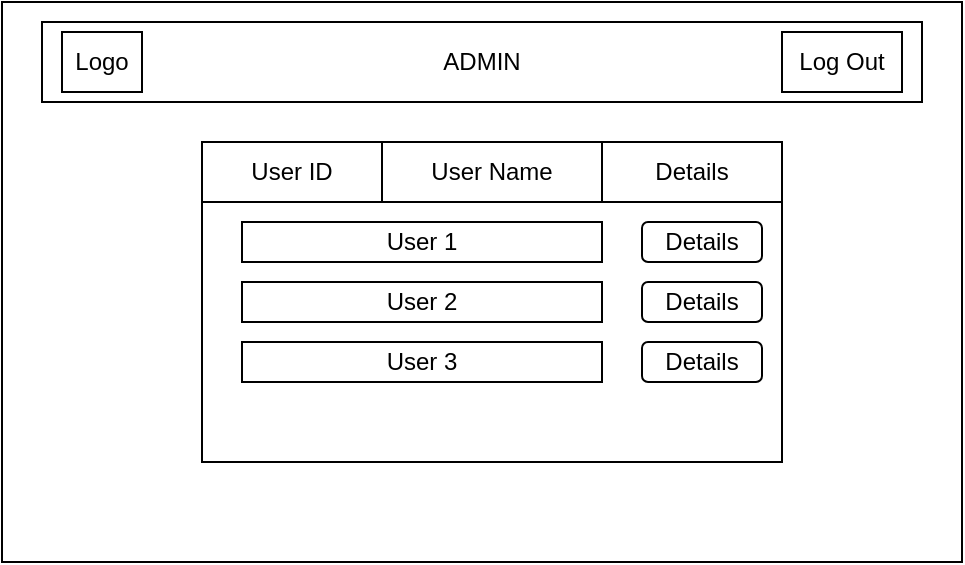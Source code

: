 <mxfile version="13.1.3">
    <diagram id="6hGFLwfOUW9BJ-s0fimq" name="Page-1">
        <mxGraphModel dx="544" dy="307" grid="1" gridSize="10" guides="1" tooltips="1" connect="1" arrows="1" fold="1" page="1" pageScale="1" pageWidth="827" pageHeight="1169" math="0" shadow="0">
            <root>
                <mxCell id="0"/>
                <mxCell id="1" parent="0"/>
                <mxCell id="2" value="" style="rounded=0;whiteSpace=wrap;html=1;" vertex="1" parent="1">
                    <mxGeometry x="40" width="480" height="280" as="geometry"/>
                </mxCell>
                <mxCell id="3" value="ADMIN" style="rounded=0;whiteSpace=wrap;html=1;" vertex="1" parent="1">
                    <mxGeometry x="60" y="10" width="440" height="40" as="geometry"/>
                </mxCell>
                <mxCell id="4" value="Logo" style="rounded=0;whiteSpace=wrap;html=1;" vertex="1" parent="1">
                    <mxGeometry x="70" y="15" width="40" height="30" as="geometry"/>
                </mxCell>
                <mxCell id="5" value="Log Out" style="rounded=0;whiteSpace=wrap;html=1;" vertex="1" parent="1">
                    <mxGeometry x="430" y="15" width="60" height="30" as="geometry"/>
                </mxCell>
                <mxCell id="6" value="" style="rounded=0;whiteSpace=wrap;html=1;fontStyle=1" vertex="1" parent="1">
                    <mxGeometry x="140" y="70" width="290" height="160" as="geometry"/>
                </mxCell>
                <mxCell id="7" value="" style="rounded=0;whiteSpace=wrap;html=1;" vertex="1" parent="1">
                    <mxGeometry x="140" y="70" width="290" height="30" as="geometry"/>
                </mxCell>
                <mxCell id="8" value="User ID" style="rounded=0;whiteSpace=wrap;html=1;" vertex="1" parent="1">
                    <mxGeometry x="140" y="70" width="90" height="30" as="geometry"/>
                </mxCell>
                <mxCell id="9" value="User Name" style="rounded=0;whiteSpace=wrap;html=1;" vertex="1" parent="1">
                    <mxGeometry x="230" y="70" width="110" height="30" as="geometry"/>
                </mxCell>
                <mxCell id="10" value="Details" style="rounded=0;whiteSpace=wrap;html=1;" vertex="1" parent="1">
                    <mxGeometry x="340" y="70" width="90" height="30" as="geometry"/>
                </mxCell>
                <mxCell id="12" value="Details" style="rounded=1;whiteSpace=wrap;html=1;" vertex="1" parent="1">
                    <mxGeometry x="360" y="110" width="60" height="20" as="geometry"/>
                </mxCell>
                <mxCell id="13" value="Details" style="rounded=1;whiteSpace=wrap;html=1;" vertex="1" parent="1">
                    <mxGeometry x="360" y="140" width="60" height="20" as="geometry"/>
                </mxCell>
                <mxCell id="14" value="Details" style="rounded=1;whiteSpace=wrap;html=1;" vertex="1" parent="1">
                    <mxGeometry x="360" y="170" width="60" height="20" as="geometry"/>
                </mxCell>
                <mxCell id="15" value="User 1" style="rounded=0;whiteSpace=wrap;html=1;" vertex="1" parent="1">
                    <mxGeometry x="160" y="110" width="180" height="20" as="geometry"/>
                </mxCell>
                <mxCell id="16" value="User 2" style="rounded=0;whiteSpace=wrap;html=1;" vertex="1" parent="1">
                    <mxGeometry x="160" y="140" width="180" height="20" as="geometry"/>
                </mxCell>
                <mxCell id="17" value="User 3" style="rounded=0;whiteSpace=wrap;html=1;" vertex="1" parent="1">
                    <mxGeometry x="160" y="170" width="180" height="20" as="geometry"/>
                </mxCell>
            </root>
        </mxGraphModel>
    </diagram>
</mxfile>